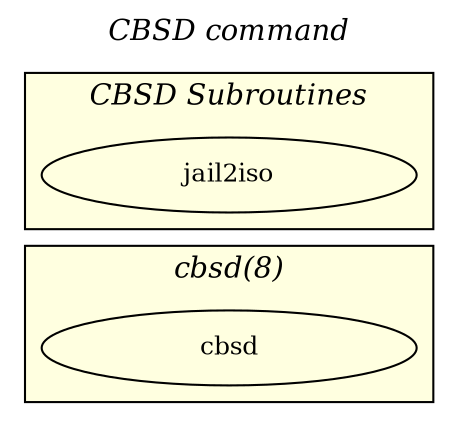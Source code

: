 strict digraph "" { // Empty name to prevent SVG Auto-Tooltip

	label = "CBSD command"

	/*
	 * Graph setup and orientation
	 */
	labelloc = top;		// display above label at top of graph
	rankdir = LR;		// create ranks left-to-right
	orientation = portrait;	// default
	ratio = fill;		// approximate aspect ratio
	center = 1;		// center drawing on page

	/*
	 * Font details for graph/cluster label(s)
	 */
	fontname = "Times-Italic";
	fontsize = 14;

	/*
	 * Default node attributes
	 */
	node [
		fontname = "Times-Roman",
		fontsize = 12,
		width = 2.5, // arbitrary minimum width for all nodes
		fixedsize = true, // turn minimum width into exact width
	];


	/*
	 * Clusters
	 */
	subgraph "cluster_cbsd" {
		bgcolor = "lightyellow";
		label = "cbsd(8)";
		tooltip = "cbsd(8)";
		"cbsd";
	};
	subgraph "cluster_cbsd_includes" {
		bgcolor = "lightyellow";
		label = "CBSD Subroutines";
		"jail2iso";
	};

}
